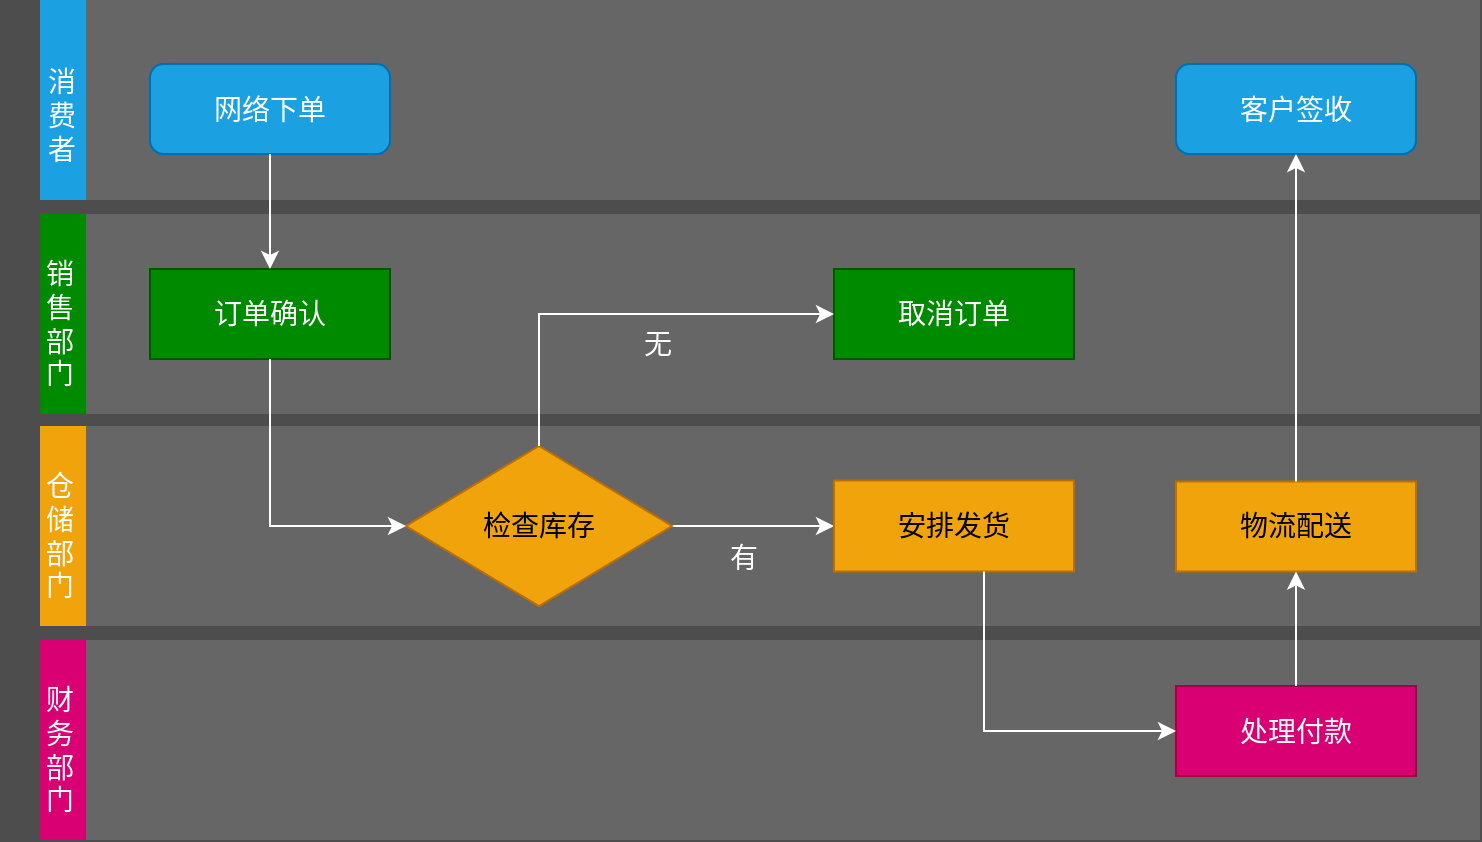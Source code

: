 <mxfile version="17.4.6" type="github">
  <diagram id="KBZqsJvVCmCM6evhnIGO" name="第 1 页">
    <mxGraphModel dx="946" dy="519" grid="0" gridSize="10" guides="1" tooltips="1" connect="1" arrows="1" fold="1" page="1" pageScale="1" pageWidth="827" pageHeight="1169" background="#4D4D4D" math="0" shadow="0">
      <root>
        <mxCell id="0" />
        <mxCell id="1" parent="0" />
        <mxCell id="cMtaiWoFjzHMu9E-Ogl5-14" value="" style="swimlane;horizontal=0;fillColor=#f0a30a;swimlaneFillColor=#666666;shadow=0;strokeColor=none;fontColor=#000000;" vertex="1" parent="1">
          <mxGeometry x="80" y="363" width="720" height="100" as="geometry" />
        </mxCell>
        <mxCell id="cMtaiWoFjzHMu9E-Ogl5-15" value="仓&lt;br&gt;储&lt;br&gt;部&lt;br&gt;门" style="text;html=1;strokeColor=none;fillColor=none;align=center;verticalAlign=middle;whiteSpace=wrap;rounded=0;fontSize=14;fontColor=#FFFFFF;" vertex="1" parent="cMtaiWoFjzHMu9E-Ogl5-14">
          <mxGeometry x="-20" y="40" width="60" height="30" as="geometry" />
        </mxCell>
        <mxCell id="cMtaiWoFjzHMu9E-Ogl5-31" value="" style="edgeStyle=orthogonalEdgeStyle;rounded=0;orthogonalLoop=1;jettySize=auto;html=1;fontSize=14;fontColor=#FFFFFF;strokeColor=#FFFFFF;" edge="1" parent="cMtaiWoFjzHMu9E-Ogl5-14" source="cMtaiWoFjzHMu9E-Ogl5-24" target="cMtaiWoFjzHMu9E-Ogl5-30">
          <mxGeometry relative="1" as="geometry" />
        </mxCell>
        <mxCell id="cMtaiWoFjzHMu9E-Ogl5-24" value="检查库存" style="rhombus;whiteSpace=wrap;html=1;fontSize=14;fillColor=#f0a30a;strokeColor=#BD7000;fontColor=#000000;rounded=0;shadow=0;" vertex="1" parent="cMtaiWoFjzHMu9E-Ogl5-14">
          <mxGeometry x="183" y="10" width="133" height="80" as="geometry" />
        </mxCell>
        <mxCell id="cMtaiWoFjzHMu9E-Ogl5-30" value="安排发货" style="whiteSpace=wrap;html=1;fontSize=14;fillColor=#f0a30a;strokeColor=#BD7000;fontColor=#000000;rounded=0;shadow=0;" vertex="1" parent="cMtaiWoFjzHMu9E-Ogl5-14">
          <mxGeometry x="397" y="27.25" width="120" height="45.5" as="geometry" />
        </mxCell>
        <mxCell id="cMtaiWoFjzHMu9E-Ogl5-33" value="有" style="text;html=1;strokeColor=none;fillColor=none;align=center;verticalAlign=middle;whiteSpace=wrap;rounded=0;shadow=0;fontSize=14;fontColor=#FFFFFF;" vertex="1" parent="cMtaiWoFjzHMu9E-Ogl5-14">
          <mxGeometry x="322" y="51" width="60" height="30" as="geometry" />
        </mxCell>
        <mxCell id="cMtaiWoFjzHMu9E-Ogl5-36" value="物流配送" style="whiteSpace=wrap;html=1;fontSize=14;fillColor=#f0a30a;strokeColor=#BD7000;fontColor=#000000;rounded=0;shadow=0;" vertex="1" parent="cMtaiWoFjzHMu9E-Ogl5-14">
          <mxGeometry x="568" y="27.75" width="120" height="45" as="geometry" />
        </mxCell>
        <mxCell id="cMtaiWoFjzHMu9E-Ogl5-6" value="" style="swimlane;horizontal=0;fillColor=#1ba1e2;swimlaneFillColor=#666666;shadow=0;strokeColor=none;fontColor=#ffffff;" vertex="1" parent="1">
          <mxGeometry x="80" y="150" width="720" height="100" as="geometry" />
        </mxCell>
        <mxCell id="cMtaiWoFjzHMu9E-Ogl5-7" value="消&lt;br&gt;费&lt;br&gt;者" style="text;html=1;strokeColor=none;fillColor=none;align=center;verticalAlign=middle;whiteSpace=wrap;rounded=0;fontSize=14;fontColor=#FFFFFF;" vertex="1" parent="cMtaiWoFjzHMu9E-Ogl5-6">
          <mxGeometry x="-19" y="43" width="60" height="30" as="geometry" />
        </mxCell>
        <mxCell id="cMtaiWoFjzHMu9E-Ogl5-20" value="&lt;font color=&quot;#ffffff&quot;&gt;网络下单&lt;/font&gt;" style="rounded=1;whiteSpace=wrap;html=1;shadow=0;fontSize=14;strokeColor=#006EAF;fillColor=#1ba1e2;fontColor=#ffffff;" vertex="1" parent="cMtaiWoFjzHMu9E-Ogl5-6">
          <mxGeometry x="55" y="32" width="120" height="45" as="geometry" />
        </mxCell>
        <mxCell id="cMtaiWoFjzHMu9E-Ogl5-38" value="客户签收" style="rounded=1;whiteSpace=wrap;html=1;shadow=0;fontFamily=Helvetica;fontSize=14;align=center;strokeColor=#006EAF;fillColor=#1ba1e2;fontColor=#ffffff;" vertex="1" parent="cMtaiWoFjzHMu9E-Ogl5-6">
          <mxGeometry x="568" y="32" width="120" height="45" as="geometry" />
        </mxCell>
        <mxCell id="cMtaiWoFjzHMu9E-Ogl5-10" value="" style="swimlane;horizontal=0;fillColor=#008a00;swimlaneFillColor=#666666;shadow=0;strokeColor=none;fontColor=#ffffff;" vertex="1" parent="1">
          <mxGeometry x="80" y="257" width="720" height="100" as="geometry" />
        </mxCell>
        <mxCell id="cMtaiWoFjzHMu9E-Ogl5-11" value="销&lt;br&gt;售&lt;br&gt;部&lt;br&gt;门" style="text;html=1;strokeColor=none;fillColor=none;align=center;verticalAlign=middle;whiteSpace=wrap;rounded=0;fontSize=14;fontColor=#FFFFFF;" vertex="1" parent="cMtaiWoFjzHMu9E-Ogl5-10">
          <mxGeometry x="-20" y="40" width="60" height="30" as="geometry" />
        </mxCell>
        <mxCell id="cMtaiWoFjzHMu9E-Ogl5-21" value="订单确认" style="rounded=0;whiteSpace=wrap;html=1;shadow=0;fontSize=14;fontColor=#ffffff;strokeColor=#005700;fillColor=#008a00;" vertex="1" parent="cMtaiWoFjzHMu9E-Ogl5-10">
          <mxGeometry x="55" y="27.5" width="120" height="45" as="geometry" />
        </mxCell>
        <mxCell id="cMtaiWoFjzHMu9E-Ogl5-28" value="取消订单" style="rounded=0;whiteSpace=wrap;html=1;shadow=0;fontSize=14;fontColor=#ffffff;strokeColor=#005700;fillColor=#008a00;" vertex="1" parent="cMtaiWoFjzHMu9E-Ogl5-10">
          <mxGeometry x="397" y="27.5" width="120" height="45" as="geometry" />
        </mxCell>
        <mxCell id="cMtaiWoFjzHMu9E-Ogl5-32" value="无" style="text;html=1;strokeColor=none;fillColor=none;align=center;verticalAlign=middle;whiteSpace=wrap;rounded=0;shadow=0;fontSize=14;fontColor=#FFFFFF;" vertex="1" parent="cMtaiWoFjzHMu9E-Ogl5-10">
          <mxGeometry x="279" y="50" width="60" height="30" as="geometry" />
        </mxCell>
        <mxCell id="cMtaiWoFjzHMu9E-Ogl5-18" value="" style="swimlane;horizontal=0;fillColor=#d80073;swimlaneFillColor=#666666;shadow=0;strokeColor=none;fontColor=#ffffff;" vertex="1" parent="1">
          <mxGeometry x="80" y="470" width="720" height="100" as="geometry" />
        </mxCell>
        <mxCell id="cMtaiWoFjzHMu9E-Ogl5-19" value="财&lt;br&gt;务&lt;br&gt;部&lt;br&gt;门" style="text;html=1;strokeColor=none;fillColor=none;align=center;verticalAlign=middle;whiteSpace=wrap;rounded=0;fontSize=14;fontColor=#FFFFFF;" vertex="1" parent="cMtaiWoFjzHMu9E-Ogl5-18">
          <mxGeometry x="-20" y="40" width="60" height="30" as="geometry" />
        </mxCell>
        <mxCell id="cMtaiWoFjzHMu9E-Ogl5-34" value="处理付款" style="whiteSpace=wrap;html=1;fontSize=14;fillColor=#d80073;strokeColor=#A50040;rounded=0;shadow=0;fontColor=#ffffff;" vertex="1" parent="cMtaiWoFjzHMu9E-Ogl5-18">
          <mxGeometry x="568" y="23" width="120" height="45" as="geometry" />
        </mxCell>
        <mxCell id="cMtaiWoFjzHMu9E-Ogl5-22" style="edgeStyle=orthogonalEdgeStyle;rounded=0;orthogonalLoop=1;jettySize=auto;html=1;entryX=0.5;entryY=0;entryDx=0;entryDy=0;fontSize=14;fontColor=#FFFFFF;strokeColor=#FFFFFF;" edge="1" parent="1" source="cMtaiWoFjzHMu9E-Ogl5-20" target="cMtaiWoFjzHMu9E-Ogl5-21">
          <mxGeometry relative="1" as="geometry" />
        </mxCell>
        <mxCell id="cMtaiWoFjzHMu9E-Ogl5-27" style="edgeStyle=orthogonalEdgeStyle;rounded=0;orthogonalLoop=1;jettySize=auto;html=1;entryX=0;entryY=0.5;entryDx=0;entryDy=0;fontSize=14;fontColor=#FFFFFF;strokeColor=#FFFFFF;exitX=0.5;exitY=1;exitDx=0;exitDy=0;" edge="1" parent="1" source="cMtaiWoFjzHMu9E-Ogl5-21" target="cMtaiWoFjzHMu9E-Ogl5-24">
          <mxGeometry relative="1" as="geometry" />
        </mxCell>
        <mxCell id="cMtaiWoFjzHMu9E-Ogl5-29" value="" style="edgeStyle=orthogonalEdgeStyle;rounded=0;orthogonalLoop=1;jettySize=auto;html=1;exitX=0.5;exitY=0;exitDx=0;exitDy=0;entryX=0;entryY=0.5;entryDx=0;entryDy=0;fontSize=14;fontColor=#FFFFFF;strokeColor=#FFFFFF;" edge="1" parent="1" source="cMtaiWoFjzHMu9E-Ogl5-24" target="cMtaiWoFjzHMu9E-Ogl5-28">
          <mxGeometry relative="1" as="geometry" />
        </mxCell>
        <mxCell id="cMtaiWoFjzHMu9E-Ogl5-35" value="" style="edgeStyle=orthogonalEdgeStyle;rounded=0;orthogonalLoop=1;jettySize=auto;html=1;fontSize=14;fontColor=#FFFFFF;strokeColor=#FFFFFF;entryX=0;entryY=0.5;entryDx=0;entryDy=0;" edge="1" parent="1" source="cMtaiWoFjzHMu9E-Ogl5-30" target="cMtaiWoFjzHMu9E-Ogl5-34">
          <mxGeometry relative="1" as="geometry">
            <Array as="points">
              <mxPoint x="552" y="516" />
            </Array>
          </mxGeometry>
        </mxCell>
        <mxCell id="cMtaiWoFjzHMu9E-Ogl5-37" value="" style="edgeStyle=orthogonalEdgeStyle;rounded=0;orthogonalLoop=1;jettySize=auto;html=1;fontSize=14;fontColor=#FFFFFF;strokeColor=#FFFFFF;" edge="1" parent="1" source="cMtaiWoFjzHMu9E-Ogl5-34" target="cMtaiWoFjzHMu9E-Ogl5-36">
          <mxGeometry relative="1" as="geometry" />
        </mxCell>
        <mxCell id="cMtaiWoFjzHMu9E-Ogl5-39" value="" style="edgeStyle=orthogonalEdgeStyle;rounded=0;orthogonalLoop=1;jettySize=auto;html=1;fontSize=14;fontColor=#FFFFFF;strokeColor=#FFFFFF;" edge="1" parent="1" source="cMtaiWoFjzHMu9E-Ogl5-36" target="cMtaiWoFjzHMu9E-Ogl5-38">
          <mxGeometry relative="1" as="geometry" />
        </mxCell>
      </root>
    </mxGraphModel>
  </diagram>
</mxfile>
